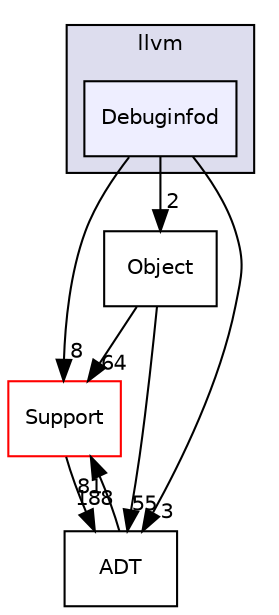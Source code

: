 digraph "include/llvm/Debuginfod" {
  bgcolor=transparent;
  compound=true
  node [ fontsize="10", fontname="Helvetica"];
  edge [ labelfontsize="10", labelfontname="Helvetica"];
  subgraph clusterdir_dcde91663b8816e1e2311938ccd8f690 {
    graph [ bgcolor="#ddddee", pencolor="black", label="llvm" fontname="Helvetica", fontsize="10", URL="dir_dcde91663b8816e1e2311938ccd8f690.html"]
  dir_5f938e0d10be820ee6922813461bfa93 [shape=box, label="Debuginfod", style="filled", fillcolor="#eeeeff", pencolor="black", URL="dir_5f938e0d10be820ee6922813461bfa93.html"];
  }
  dir_b21276aa901501839874154d4047f901 [shape=box label="Object" URL="dir_b21276aa901501839874154d4047f901.html"];
  dir_ae1e398ac700924fa434b51c248a5531 [shape=box label="Support" color="red" URL="dir_ae1e398ac700924fa434b51c248a5531.html"];
  dir_32453792af2ba70c54e3ccae3a790d1b [shape=box label="ADT" URL="dir_32453792af2ba70c54e3ccae3a790d1b.html"];
  dir_b21276aa901501839874154d4047f901->dir_ae1e398ac700924fa434b51c248a5531 [headlabel="64", labeldistance=1.5 headhref="dir_000023_000011.html"];
  dir_b21276aa901501839874154d4047f901->dir_32453792af2ba70c54e3ccae3a790d1b [headlabel="55", labeldistance=1.5 headhref="dir_000023_000007.html"];
  dir_ae1e398ac700924fa434b51c248a5531->dir_32453792af2ba70c54e3ccae3a790d1b [headlabel="188", labeldistance=1.5 headhref="dir_000011_000007.html"];
  dir_32453792af2ba70c54e3ccae3a790d1b->dir_ae1e398ac700924fa434b51c248a5531 [headlabel="81", labeldistance=1.5 headhref="dir_000007_000011.html"];
  dir_5f938e0d10be820ee6922813461bfa93->dir_b21276aa901501839874154d4047f901 [headlabel="2", labeldistance=1.5 headhref="dir_000260_000023.html"];
  dir_5f938e0d10be820ee6922813461bfa93->dir_ae1e398ac700924fa434b51c248a5531 [headlabel="8", labeldistance=1.5 headhref="dir_000260_000011.html"];
  dir_5f938e0d10be820ee6922813461bfa93->dir_32453792af2ba70c54e3ccae3a790d1b [headlabel="3", labeldistance=1.5 headhref="dir_000260_000007.html"];
}
